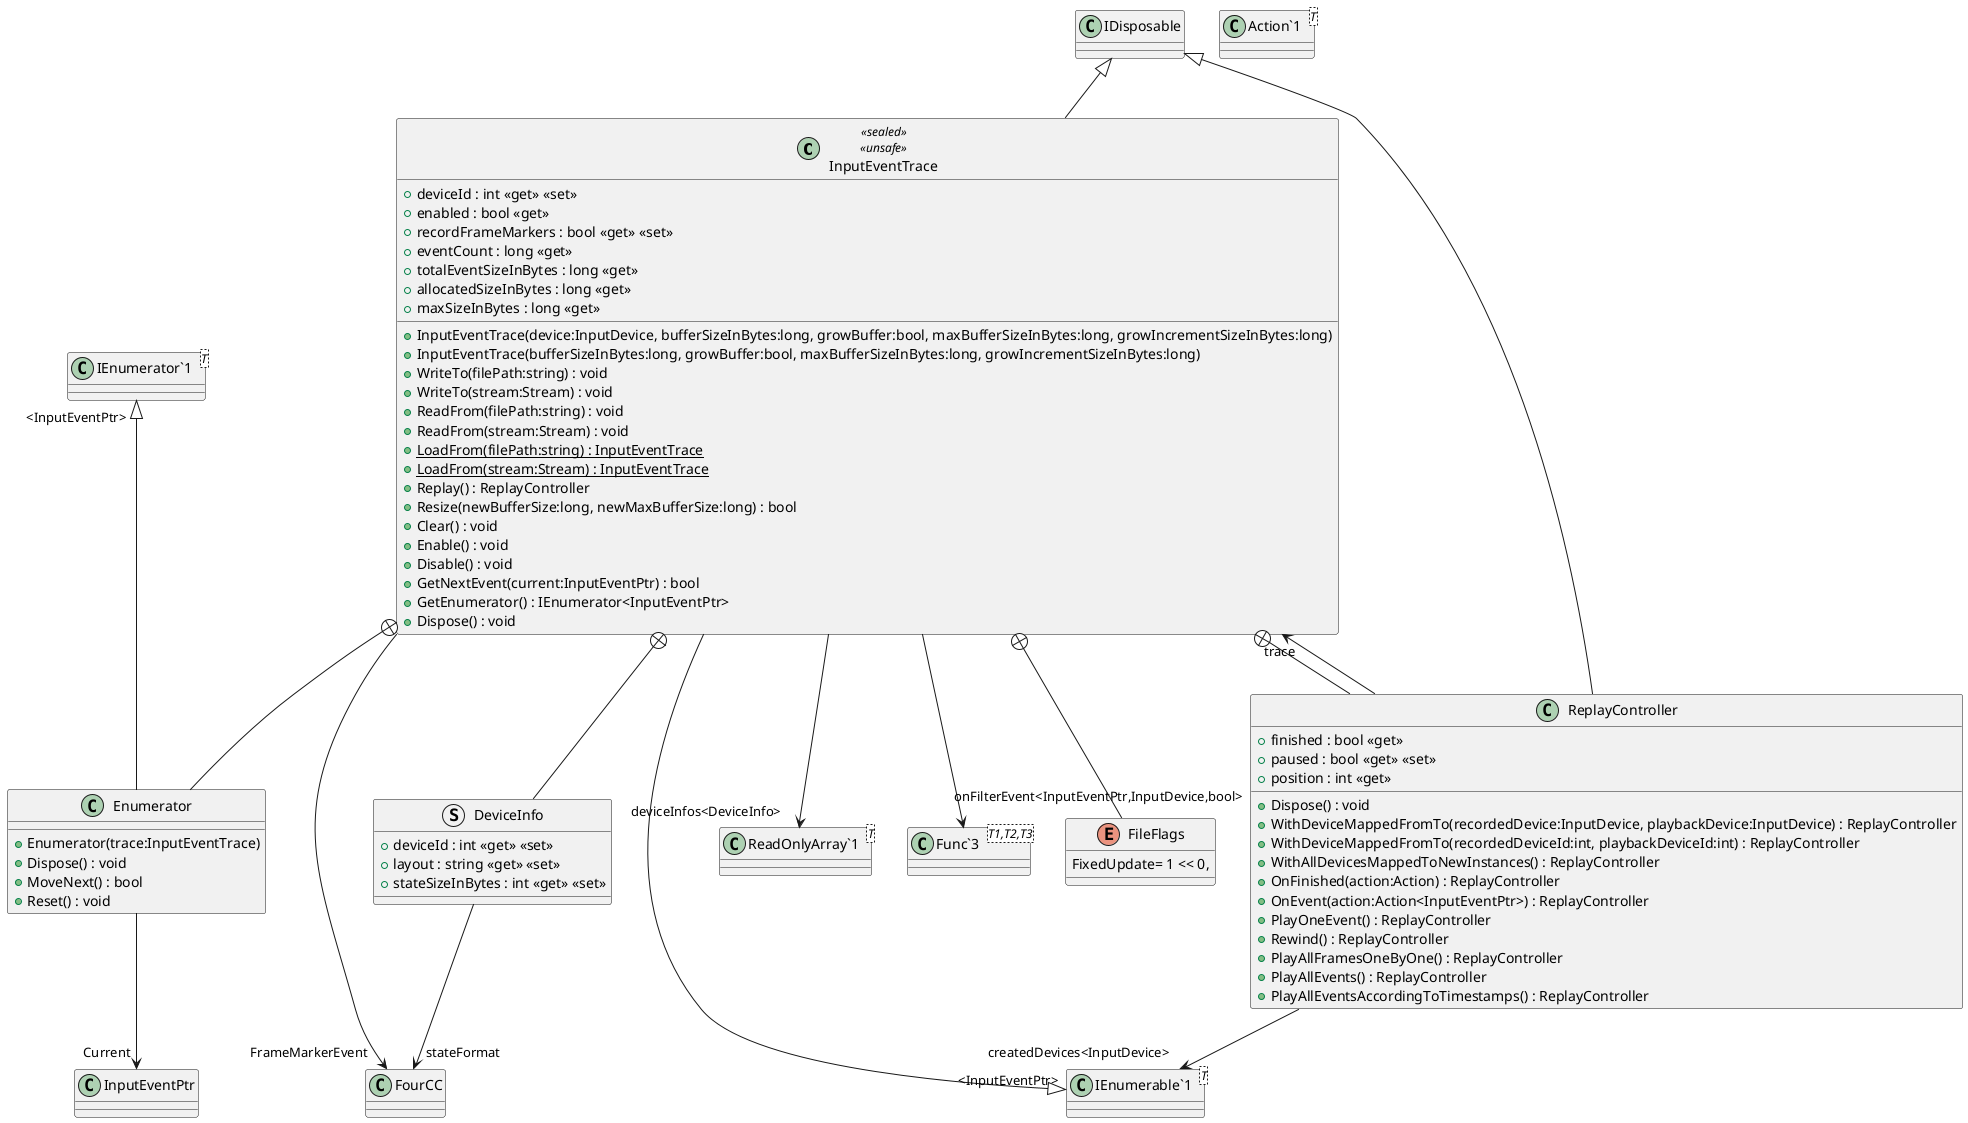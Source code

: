 @startuml
class InputEventTrace <<sealed>> <<unsafe>> {
    + deviceId : int <<get>> <<set>>
    + enabled : bool <<get>>
    + recordFrameMarkers : bool <<get>> <<set>>
    + eventCount : long <<get>>
    + totalEventSizeInBytes : long <<get>>
    + allocatedSizeInBytes : long <<get>>
    + maxSizeInBytes : long <<get>>
    + InputEventTrace(device:InputDevice, bufferSizeInBytes:long, growBuffer:bool, maxBufferSizeInBytes:long, growIncrementSizeInBytes:long)
    + InputEventTrace(bufferSizeInBytes:long, growBuffer:bool, maxBufferSizeInBytes:long, growIncrementSizeInBytes:long)
    + WriteTo(filePath:string) : void
    + WriteTo(stream:Stream) : void
    + ReadFrom(filePath:string) : void
    + ReadFrom(stream:Stream) : void
    + {static} LoadFrom(filePath:string) : InputEventTrace
    + {static} LoadFrom(stream:Stream) : InputEventTrace
    + Replay() : ReplayController
    + Resize(newBufferSize:long, newMaxBufferSize:long) : bool
    + Clear() : void
    + Enable() : void
    + Disable() : void
    + GetNextEvent(current:InputEventPtr) : bool
    + GetEnumerator() : IEnumerator<InputEventPtr>
    + Dispose() : void
}
class "IEnumerable`1"<T> {
}
class "ReadOnlyArray`1"<T> {
}
class "Func`3"<T1,T2,T3> {
}
class "Action`1"<T> {
}
class Enumerator {
    + Enumerator(trace:InputEventTrace)
    + Dispose() : void
    + MoveNext() : bool
    + Reset() : void
}
enum FileFlags {
    FixedUpdate= 1 << 0,
}
class ReplayController {
    + finished : bool <<get>>
    + paused : bool <<get>> <<set>>
    + position : int <<get>>
    + Dispose() : void
    + WithDeviceMappedFromTo(recordedDevice:InputDevice, playbackDevice:InputDevice) : ReplayController
    + WithDeviceMappedFromTo(recordedDeviceId:int, playbackDeviceId:int) : ReplayController
    + WithAllDevicesMappedToNewInstances() : ReplayController
    + OnFinished(action:Action) : ReplayController
    + OnEvent(action:Action<InputEventPtr>) : ReplayController
    + PlayOneEvent() : ReplayController
    + Rewind() : ReplayController
    + PlayAllFramesOneByOne() : ReplayController
    + PlayAllEvents() : ReplayController
    + PlayAllEventsAccordingToTimestamps() : ReplayController
}
struct DeviceInfo {
    + deviceId : int <<get>> <<set>>
    + layout : string <<get>> <<set>>
    + stateSizeInBytes : int <<get>> <<set>>
}
class "IEnumerator`1"<T> {
}
IDisposable <|-- InputEventTrace
"IEnumerable`1" "<InputEventPtr>" <|-- InputEventTrace
InputEventTrace --> "FrameMarkerEvent" FourCC
InputEventTrace --> "deviceInfos<DeviceInfo>" "ReadOnlyArray`1"
InputEventTrace --> "onFilterEvent<InputEventPtr,InputDevice,bool>" "Func`3"
InputEventTrace +-- Enumerator
"IEnumerator`1" "<InputEventPtr>" <|-- Enumerator
Enumerator --> "Current" InputEventPtr
InputEventTrace +-- FileFlags
InputEventTrace +-- ReplayController
IDisposable <|-- ReplayController
ReplayController --> "trace" InputEventTrace
ReplayController --> "createdDevices<InputDevice>" "IEnumerable`1"
InputEventTrace +-- DeviceInfo
DeviceInfo --> "stateFormat" FourCC
@enduml
